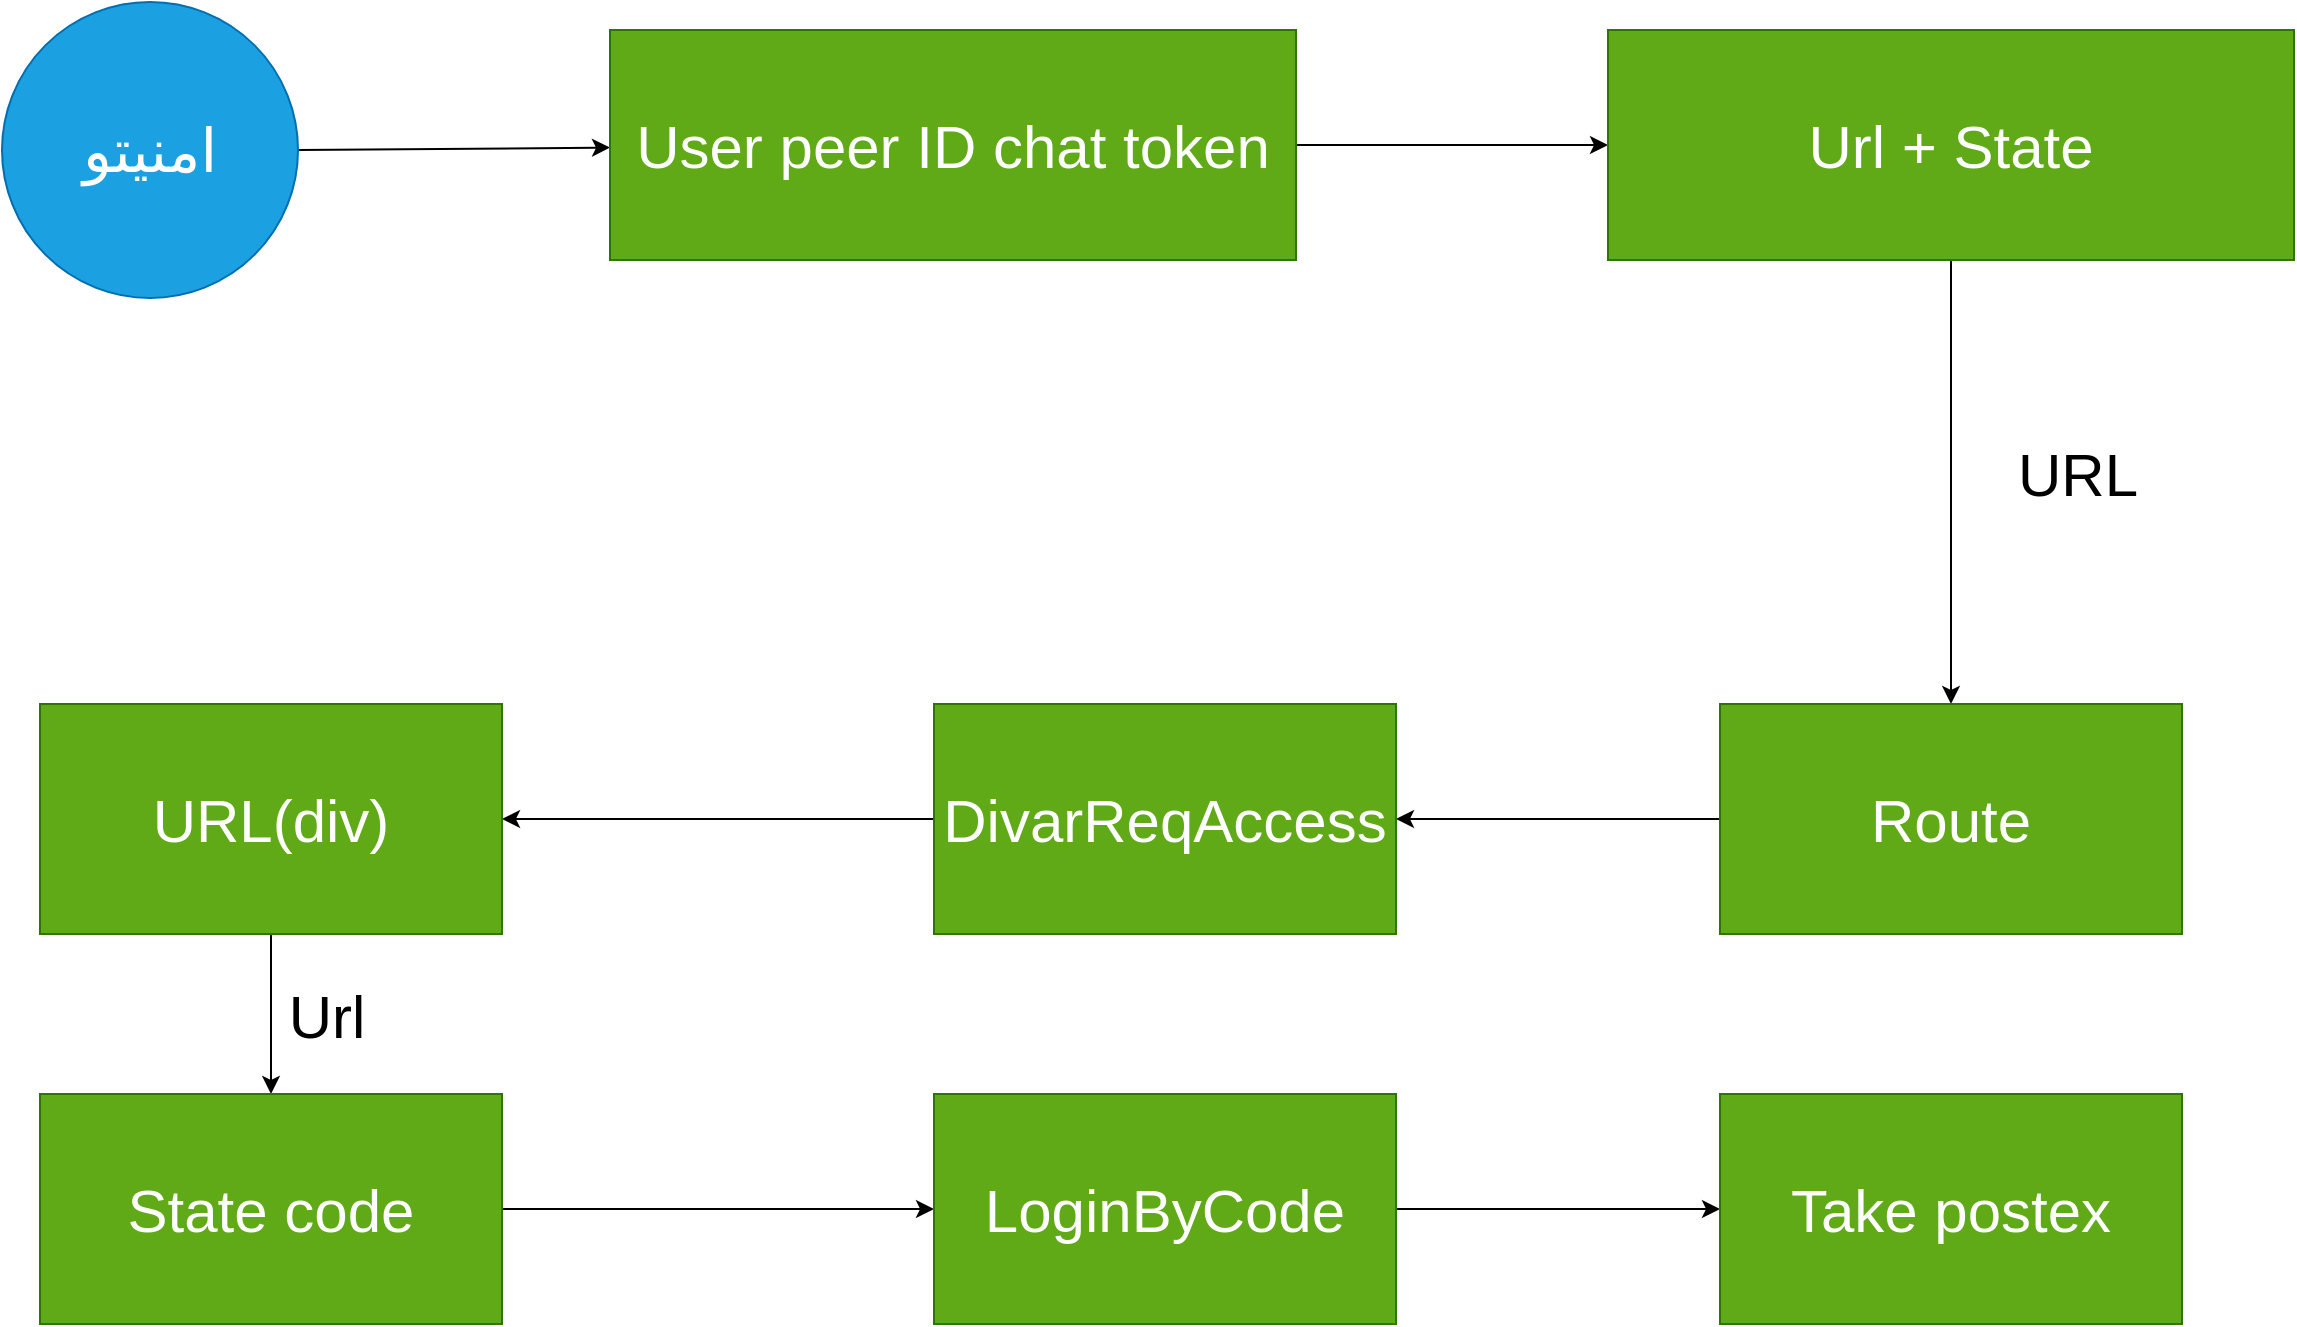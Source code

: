 <mxfile>
    <diagram id="Gn0iaHIO_Kdy-sjLcY_n" name="Page-1">
        <mxGraphModel dx="1431" dy="804" grid="0" gridSize="10" guides="1" tooltips="1" connect="1" arrows="1" fold="1" page="1" pageScale="1" pageWidth="1654" pageHeight="1169" math="0" shadow="0">
            <root>
                <mxCell id="0"/>
                <mxCell id="1" parent="0"/>
                <mxCell id="100" style="edgeStyle=none;html=1;exitX=1;exitY=0.5;exitDx=0;exitDy=0;fontSize=30;" edge="1" parent="1" source="97" target="99">
                    <mxGeometry relative="1" as="geometry"/>
                </mxCell>
                <mxCell id="97" value="&lt;font style=&quot;font-size: 30px;&quot;&gt;امنیتو&lt;/font&gt;" style="ellipse;whiteSpace=wrap;html=1;aspect=fixed;fillColor=#1ba1e2;fontColor=#ffffff;strokeColor=#006EAF;" vertex="1" parent="1">
                    <mxGeometry x="269" y="228" width="148" height="148" as="geometry"/>
                </mxCell>
                <mxCell id="103" value="" style="edgeStyle=orthogonalEdgeStyle;html=1;fontSize=30;" edge="1" parent="1" source="99" target="102">
                    <mxGeometry relative="1" as="geometry"/>
                </mxCell>
                <mxCell id="99" value="User peer ID chat token" style="whiteSpace=wrap;html=1;fillColor=#60a917;strokeColor=#2D7600;fontColor=#ffffff;fontSize=30;" vertex="1" parent="1">
                    <mxGeometry x="573" y="242" width="343" height="115" as="geometry"/>
                </mxCell>
                <mxCell id="105" value="" style="edgeStyle=orthogonalEdgeStyle;html=1;fontSize=30;" edge="1" parent="1" source="102" target="104">
                    <mxGeometry relative="1" as="geometry"/>
                </mxCell>
                <mxCell id="102" value="Url + State" style="whiteSpace=wrap;html=1;fillColor=#60a917;strokeColor=#2D7600;fontColor=#ffffff;fontSize=30;" vertex="1" parent="1">
                    <mxGeometry x="1072" y="242" width="343" height="115" as="geometry"/>
                </mxCell>
                <mxCell id="108" value="" style="edgeStyle=orthogonalEdgeStyle;html=1;fontSize=30;" edge="1" parent="1" source="104" target="107">
                    <mxGeometry relative="1" as="geometry"/>
                </mxCell>
                <mxCell id="104" value="Route" style="whiteSpace=wrap;html=1;fillColor=#60a917;strokeColor=#2D7600;fontColor=#ffffff;fontSize=30;" vertex="1" parent="1">
                    <mxGeometry x="1128" y="579" width="231" height="115" as="geometry"/>
                </mxCell>
                <mxCell id="106" value="URL" style="text;html=1;strokeColor=none;fillColor=none;align=center;verticalAlign=middle;whiteSpace=wrap;rounded=0;fontSize=30;" vertex="1" parent="1">
                    <mxGeometry x="1277" y="449" width="60" height="30" as="geometry"/>
                </mxCell>
                <mxCell id="111" style="edgeStyle=orthogonalEdgeStyle;html=1;exitX=0;exitY=0.5;exitDx=0;exitDy=0;fontSize=30;" edge="1" parent="1" source="107" target="110">
                    <mxGeometry relative="1" as="geometry"/>
                </mxCell>
                <mxCell id="107" value="DivarReqAccess" style="whiteSpace=wrap;html=1;fillColor=#60a917;strokeColor=#2D7600;fontColor=#ffffff;fontSize=30;" vertex="1" parent="1">
                    <mxGeometry x="735" y="579" width="231" height="115" as="geometry"/>
                </mxCell>
                <mxCell id="113" value="" style="edgeStyle=orthogonalEdgeStyle;html=1;fontSize=30;" edge="1" parent="1" source="110" target="112">
                    <mxGeometry relative="1" as="geometry"/>
                </mxCell>
                <mxCell id="110" value="URL(div)" style="whiteSpace=wrap;html=1;fillColor=#60a917;strokeColor=#2D7600;fontColor=#ffffff;fontSize=30;" vertex="1" parent="1">
                    <mxGeometry x="288" y="579" width="231" height="115" as="geometry"/>
                </mxCell>
                <mxCell id="116" value="" style="edgeStyle=orthogonalEdgeStyle;html=1;fontSize=30;" edge="1" parent="1" source="112" target="115">
                    <mxGeometry relative="1" as="geometry"/>
                </mxCell>
                <mxCell id="112" value="State code" style="whiteSpace=wrap;html=1;fillColor=#60a917;strokeColor=#2D7600;fontColor=#ffffff;fontSize=30;" vertex="1" parent="1">
                    <mxGeometry x="288" y="774" width="231" height="115" as="geometry"/>
                </mxCell>
                <mxCell id="114" value="Url" style="text;html=1;align=center;verticalAlign=middle;resizable=0;points=[];autosize=1;strokeColor=none;fillColor=none;fontSize=30;" vertex="1" parent="1">
                    <mxGeometry x="403" y="711" width="56" height="48" as="geometry"/>
                </mxCell>
                <mxCell id="118" value="" style="edgeStyle=orthogonalEdgeStyle;html=1;fontSize=30;" edge="1" parent="1" source="115" target="117">
                    <mxGeometry relative="1" as="geometry"/>
                </mxCell>
                <mxCell id="115" value="LoginByCode" style="whiteSpace=wrap;html=1;fillColor=#60a917;strokeColor=#2D7600;fontColor=#ffffff;fontSize=30;" vertex="1" parent="1">
                    <mxGeometry x="735" y="774" width="231" height="115" as="geometry"/>
                </mxCell>
                <mxCell id="117" value="Take postex" style="whiteSpace=wrap;html=1;fillColor=#60a917;strokeColor=#2D7600;fontColor=#ffffff;fontSize=30;" vertex="1" parent="1">
                    <mxGeometry x="1128" y="774" width="231" height="115" as="geometry"/>
                </mxCell>
            </root>
        </mxGraphModel>
    </diagram>
</mxfile>